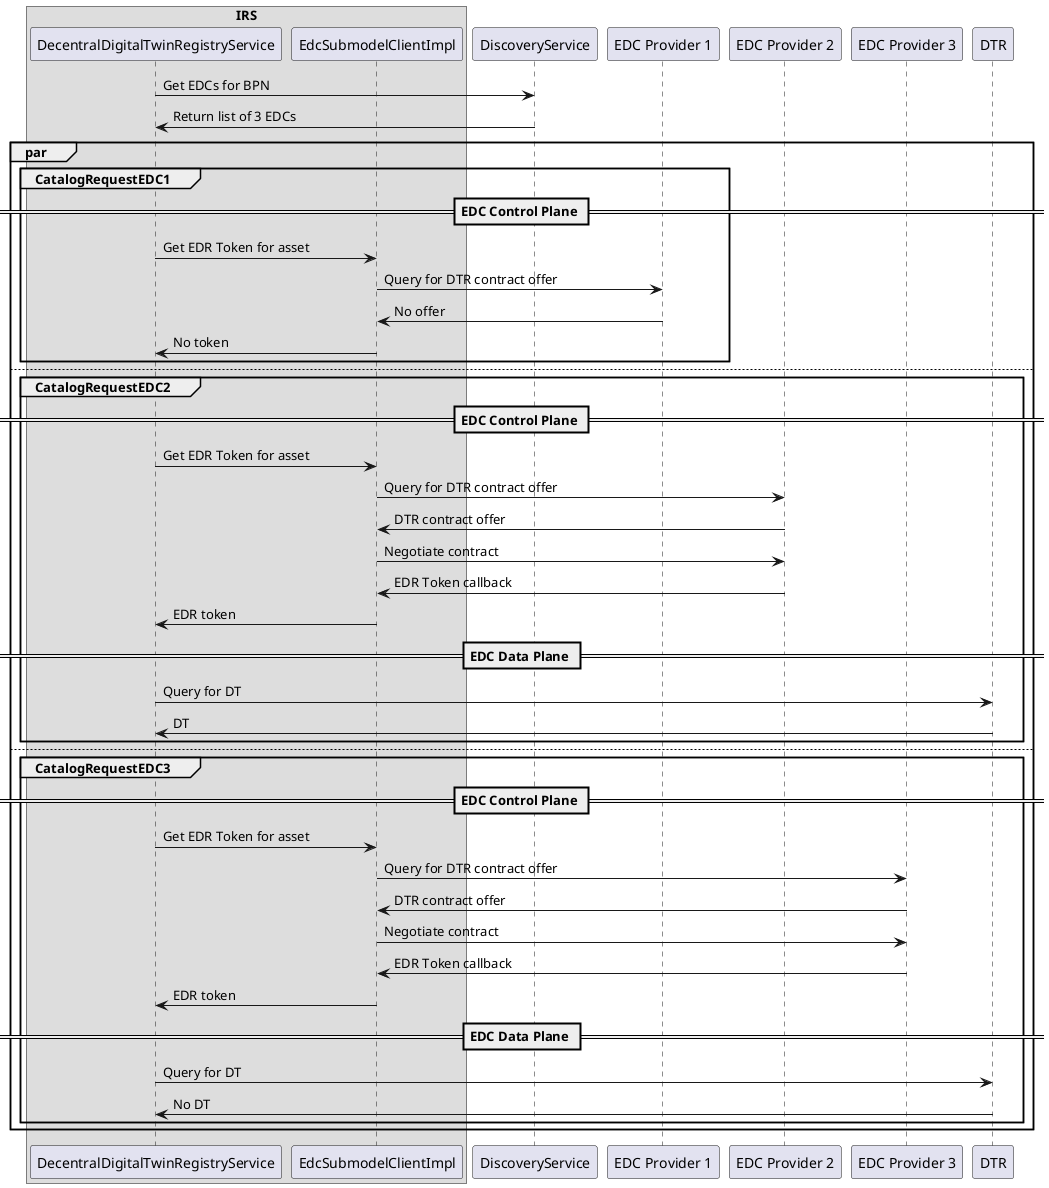 @startuml


box IRS
    participant DecentralDigitalTwinRegistryService as DTRS
    participant EdcSubmodelClientImpl as EdcClient
end box


participant DiscoveryService
participant "EDC Provider 1" as EDCProvider1
participant "EDC Provider 2" as EDCProvider2
participant "EDC Provider 3" as EDCProvider3
participant "DTR" as DTR

' DigitalTwinDelegate.process
' DecentralDigitalTwinRegistryService.fetchShells
' ConnectorEndpointsService.fetchConnectorEndpoints(String bpn) -- cacheable
DTRS -> DiscoveryService: Get EDCs for BPN
' discoveryFinderClient.findDiscoveryEndpoints(DiscoveryFinderRequest request)
DiscoveryService -> DTRS: Return list of 3 EDCs

' Turned into futures to get the EDR tokens by
' EndpointDataForConnectorsService.createFindEndpointDataForConnectorsFutures(List<String> edcUrls)

par
    group CatalogRequestEDC1

        == EDC Control Plane ==
        DTRS -> EdcClient: Get EDR Token for asset
        EdcClient -> EDCProvider1: Query for DTR contract offer
        EDCProvider1 -> EdcClient: No offer
        EdcClient -> DTRS: No token
    end

    else

    group CatalogRequestEDC2

        == EDC Control Plane ==

        ' this happens in DecentralDigitalTwinRegistryService.fetchShellDescriptorsForConnectorEndpoints
        ' when each of List<CompletableFuture<EndpointDataReference>> is composed
        ' with fetchShellDescriptorsForKey
        DTRS -> EdcClient: Get EDR Token for asset
        ' EdcSubmodelFacade.getEndpointReferenceForAsset
        ' EdcSubmodelClientImpl.getEndpointReferenceForAsset
        EdcClient -> EDCProvider2: Query for DTR contract offer
        EDCProvider2 -> EdcClient: DTR contract offer
        ' EdcSubmodelClientImpl.negotiateContract
        EdcClient -> EDCProvider2: Negotiate contract
        EDCProvider2 -> EdcClient: EDR Token callback
        EdcClient -> DTRS: EDR token


        == EDC Data Plane ==

        ' DecentralDigitalTwinRegistryService
        '      .fetchShellDescriptor(EndpointDataReference, DigitalTwinRegistryKey)
        DTRS -> DTR: Query for DT
        DTR -> DTRS: DT
        ' result is AssetAdministrationShellDescriptor which is the actual data
    end

    else

    group CatalogRequestEDC3

        == EDC Control Plane ==

        DTRS -> EdcClient: Get EDR Token for asset
        EdcClient -> EDCProvider3: Query for DTR contract offer
        EDCProvider3 -> EdcClient: DTR contract offer
        EdcClient -> EDCProvider3: Negotiate contract
        EDCProvider3 -> EdcClient: EDR Token callback
        EdcClient -> DTRS: EDR token

        == EDC Data Plane ==

        DTRS -> DTR: Query for DT
        DTR -> DTRS: No DT
    end
end
@enduml
